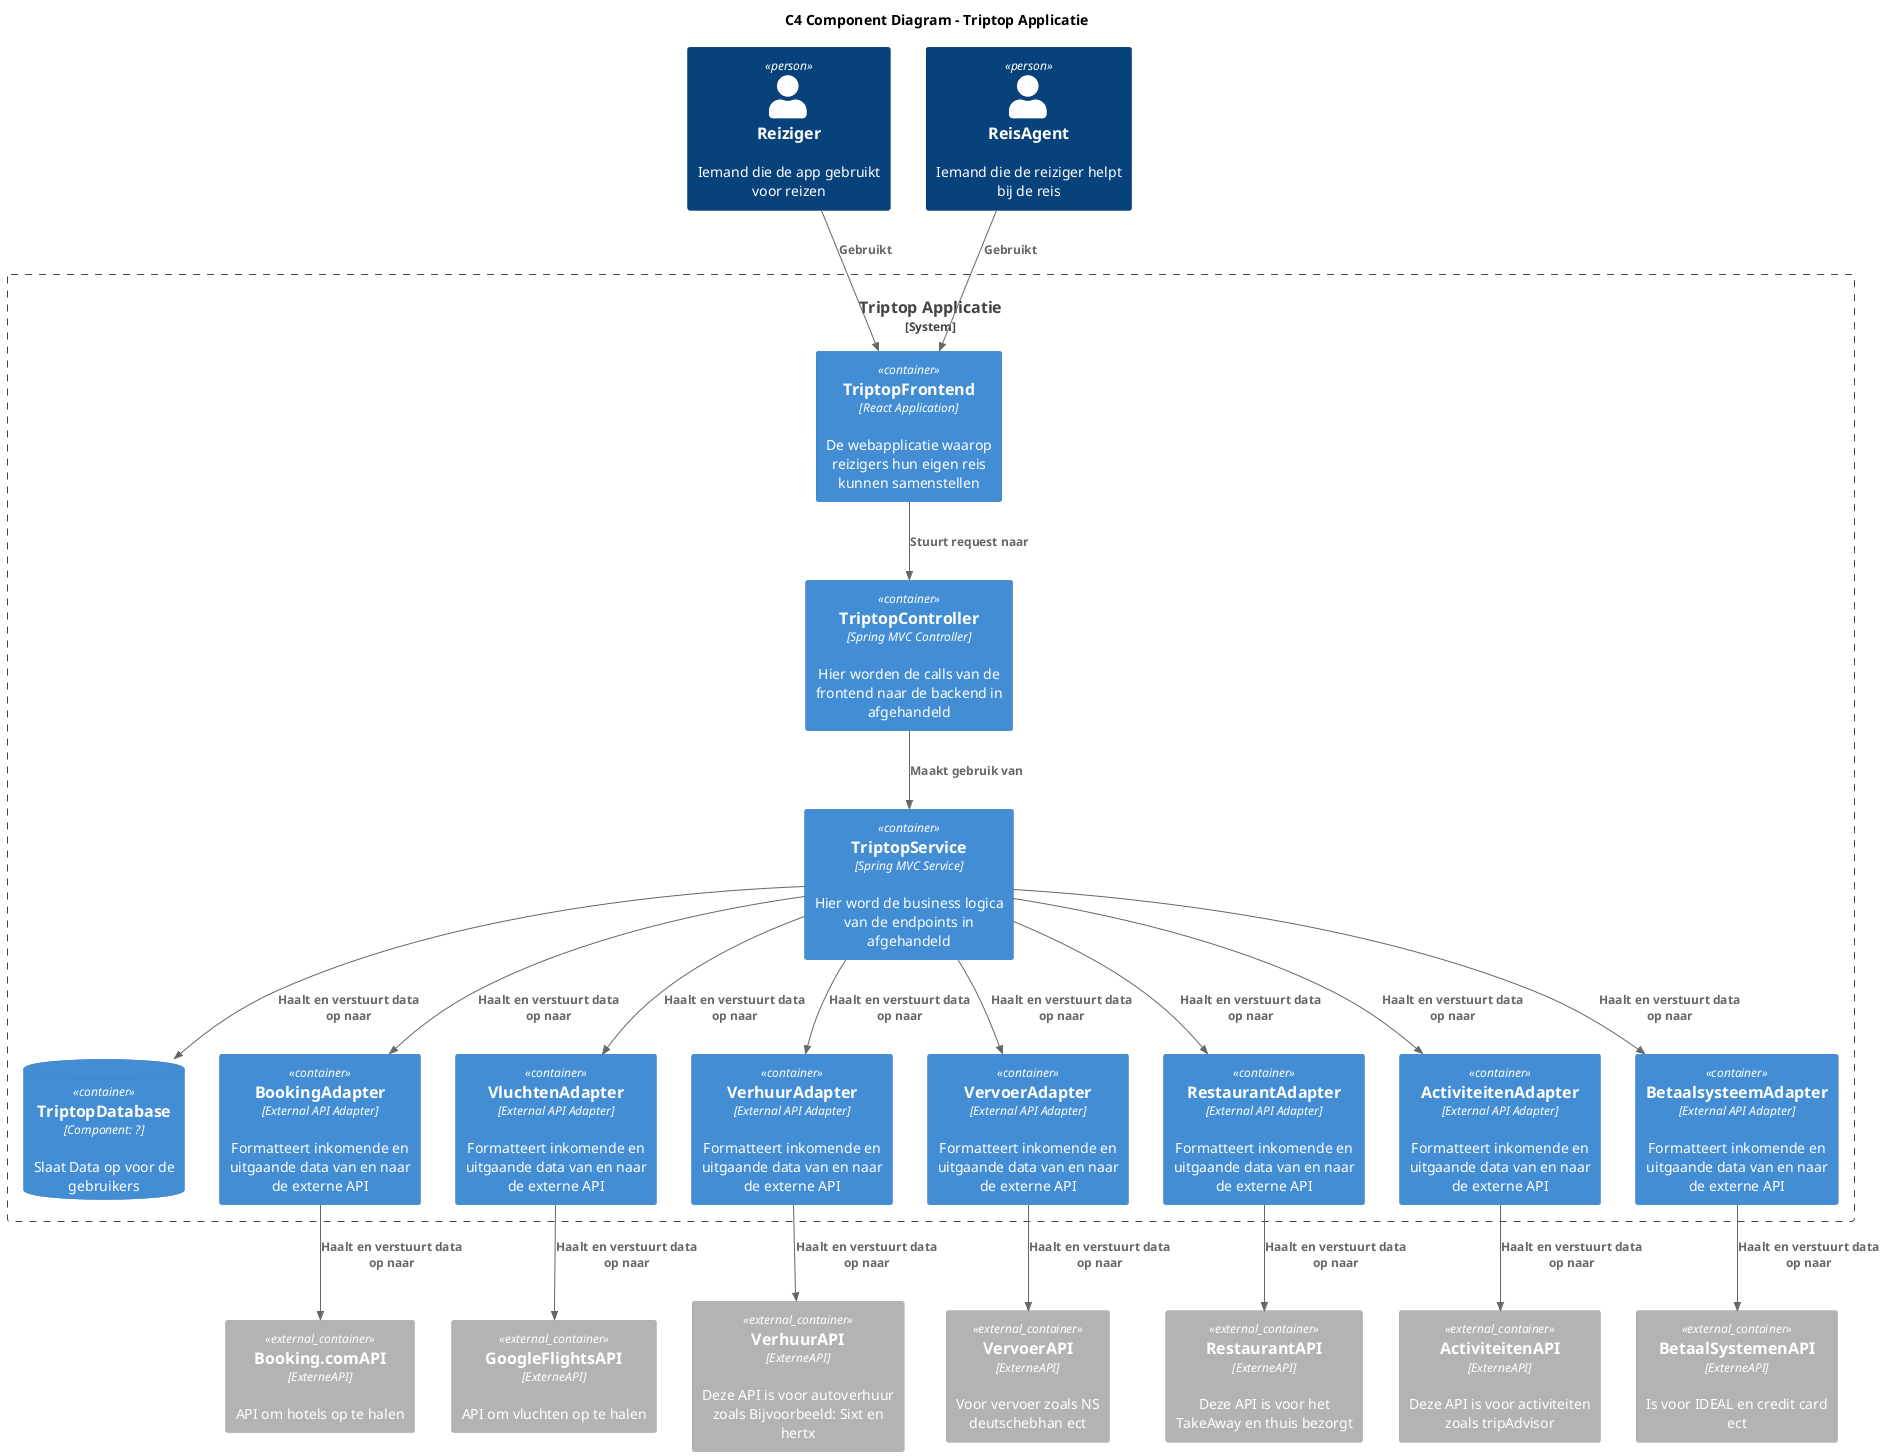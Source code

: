 @startuml
!include <C4/C4_Container>

title C4 Component Diagram - Triptop Applicatie

Person(Reiziger, "Reiziger", "Iemand die de app gebruikt voor reizen")
Person(ReisAgent, "ReisAgent", "Iemand die de reiziger helpt bij de reis")



System_Boundary(c3, Triptop Applicatie) {
'frontend
Container(TriptopFrontend,TriptopFrontend,React Application,De webapplicatie waarop reizigers hun eigen reis kunnen samenstellen)
'backend
'controller
Container(TriptopController,TriptopController,Spring MVC Controller, Hier worden de calls van de frontend naar de backend in afgehandeld)
'service
Container(TriptopService,TriptopService,Spring MVC Service,Hier word de business logica van de endpoints in afgehandeld)

'database
ContainerDb(db, TriptopDatabase, Component: ? , Slaat Data op voor de gebruikers)

'Externe API Adapters
Container(BookingAdapter,BookingAdapter,External API Adapter,Formatteert inkomende en uitgaande data van en naar de externe API)
Container(VluchtenAdapter,VluchtenAdapter,External API Adapter,Formatteert inkomende en uitgaande data van en naar de externe API)
Container(VerhuurAdapter,VerhuurAdapter,External API Adapter,Formatteert inkomende en uitgaande data van en naar de externe API)
Container(VervoerAdapter,VervoerAdapter,External API Adapter,Formatteert inkomende en uitgaande data van en naar de externe API)
Container(RestaurantAdapter,RestaurantAdapter,External API Adapter,Formatteert inkomende en uitgaande data van en naar de externe API)
Container(ActiviteitenAdapter,ActiviteitenAdapter,External API Adapter,Formatteert inkomende en uitgaande data van en naar de externe API)
Container(BetaalsysteemAdapter,BetaalsysteemAdapter,External API Adapter,Formatteert inkomende en uitgaande data van en naar de externe API)
}



'Externe API's
Container_Ext(Booking.comAPI, Booking.comAPI,ExterneAPI,API om hotels op te halen)
Container_Ext(VluchtenAPI, GoogleFlightsAPI,ExterneAPI,API om vluchten op te halen)
Container_Ext(VerhuurAPI, "VerhuurAPI",ExterneAPI,"Deze API is voor autoverhuur zoals Bijvoorbeeld: Sixt en hertx")
Container_Ext(RestaurantAPI, RestaurantAPI,ExterneAPI,"Deze API is voor het TakeAway en thuis bezorgt")
Container_Ext(ActiviteitenAPI, "ActiviteitenAPI",ExterneAPI,"Deze API is voor activiteiten zoals tripAdvisor")
Container_Ext(BetaalSystemenAPI, "BetaalSystemenAPI",ExterneAPI,"Is voor IDEAL en credit card ect")
Container_Ext(VervoerAPI, "VervoerAPI",ExterneAPI,"Voor vervoer zoals NS deutschebhan ect")






'Relaties gebruikers
Rel(Reiziger,TriptopFrontend, "Gebruikt")
Rel("ReisAgent",TriptopFrontend, "Gebruikt")

'frontend -> controller
Rel(TriptopFrontend,TriptopController,Stuurt request naar)

'controller -> service
Rel(TriptopController,TriptopService,Maakt gebruik van)

'service -> database
Rel(TriptopService,db,Haalt en verstuurt data op naar)

'backend -> adapters
Rel(TriptopService,BookingAdapter,Haalt en verstuurt data op naar)
Rel(TriptopService,VluchtenAdapter,Haalt en verstuurt data op naar)
Rel(TriptopService,VerhuurAdapter,Haalt en verstuurt data op naar)
Rel(TriptopService,RestaurantAdapter,Haalt en verstuurt data op naar)
Rel(TriptopService,ActiviteitenAdapter,Haalt en verstuurt data op naar)
Rel(TriptopService,BetaalsysteemAdapter,Haalt en verstuurt data op naar)
Rel(TriptopService,VervoerAdapter,Haalt en verstuurt data op naar)

'adapter -> api
Rel(BookingAdapter,Booking.comAPI,Haalt en verstuurt data op naar)
Rel(VluchtenAdapter,VluchtenAPI,Haalt en verstuurt data op naar)
Rel(VerhuurAdapter,VerhuurAPI,Haalt en verstuurt data op naar)
Rel(VervoerAdapter,VervoerAPI,Haalt en verstuurt data op naar)
Rel(RestaurantAdapter,RestaurantAPI,Haalt en verstuurt data op naar)
Rel(ActiviteitenAdapter,ActiviteitenAPI,Haalt en verstuurt data op naar)
Rel(BetaalsysteemAdapter,BetaalSystemenAPI,Haalt en verstuurt data op naar)







@enduml
